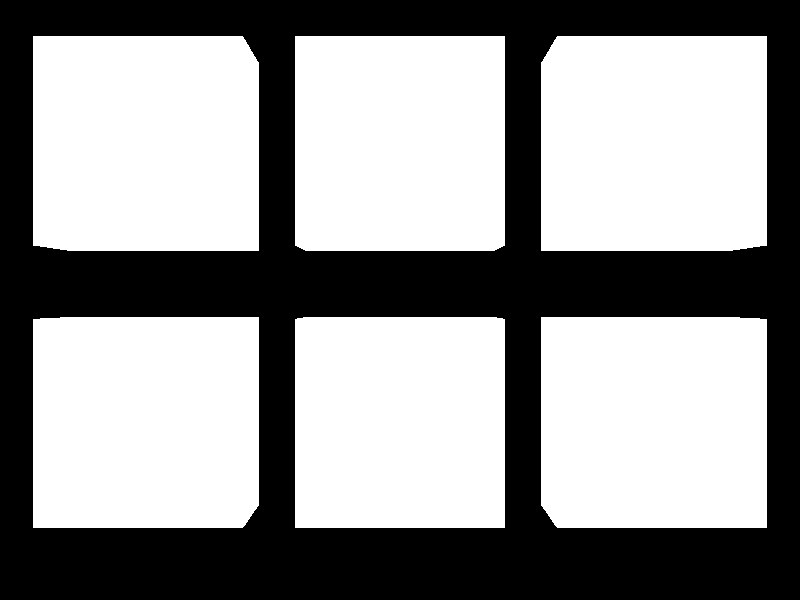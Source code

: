 // This work is licensed under the Creative Commons Attribution 3.0 Unported License.
// To view a copy of this license, visit http://creativecommons.org/licenses/by/3.0/
// or send a letter to Creative Commons, 444 Castro Street, Suite 900, Mountain View,
// California, 94041, USA.

// Persistence Of Vision raytracer sample file.
//
// -w320 -h240
// -w800 -h600 +a0.3

#version 3.7;

global_settings { assumed_gamma 1.0 }

#include "colors.inc"
#include "textures.inc"

camera {
  location  <0,10,-95>
  right     x*image_width/image_height
  direction 3*z
}


light_source { < 500, 500, -200> White*0.9}
//light_source { <-500,  50, -200> White*0.1}

#declare Radius =5;
#declare RowSpace=1.35;
#declare ColSpace=1.25;
#declare Dist=0.9-Radius;
#declare Row2=-Dist;
#declare Row1=Row2+Radius*RowSpace*2;
#declare Col1= -Radius*ColSpace*2;
#declare Col2= Col1+Radius*ColSpace*2;
#declare Col3= Col2+Radius*ColSpace*2;


#declare Thing=
object {
   box{<-1,-1,-1>,<1,1,1>}  
   scale Radius
   pigment {color rgb<1,1,1> }
   finish  {phong 1 }
}

object { Thing normal {bumps  0.6} translate <Col1 ,Row1 ,Dist> }

object {
   Thing
   normal {
      bump_map { png "test.png" bump_size 1.0 use_index }
      translate -(x+y)/2
      scale 2*Radius
   }
   translate <Col2 ,Row1 ,Dist>
}

object { Thing normal {dents    1.5}  translate <Col3 ,Row1 ,Dist> }
object { Thing normal {ripples  1.5}  translate <Col1 ,Row2 ,Dist> }
object { Thing normal {waves    1.5}  translate <Col2 ,Row2 ,Dist> }
object { Thing normal {wrinkles 1.5}  translate <Col3 ,Row2 ,Dist> }

